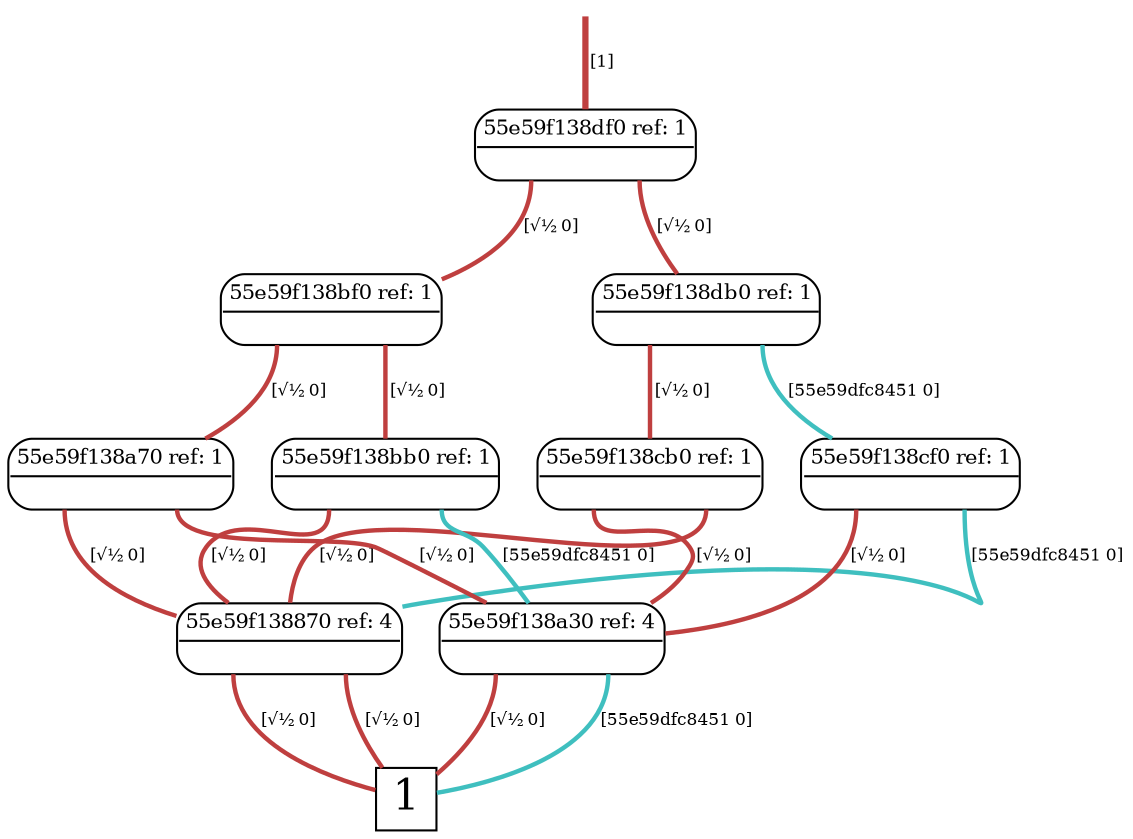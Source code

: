 digraph "DD" {graph[];node[shape=plain];edge[arrowhead=none]
root [label="",shape=point,style=invis]
t [label=<<font point-size="20">1</font>>,shape=box,tooltip="1",width=0.3,height=0.3]
root->640760[penwidth="3",tooltip="1" color="0.000 0.667 0.750",label=<<font point-size="8">&nbsp;[1]</font>>]
640760[label=<<font point-size="10"><table border="1" cellspacing="0" cellpadding="2" style="rounded"><tr><td colspan="2" border="1" sides="B">55e59f138df0 ref: 1</td></tr><tr><td port="0" href="javascript:;" border="0" tooltip="0.7071"><font color="white">&nbsp;0 </font></td><td port="1" href="javascript:;" border="0" tooltip="0.7071"><font color="white">&nbsp;0 </font></td></tr></table></font>>,tooltip="55e59f138df0"]
640760:1:s->640728[penwidth="2.12132",tooltip="0.7071" color="0.000 0.667 0.750",label=<<font point-size="8">&nbsp;[√½ 0]</font>>]
640760:0:s->640504[penwidth="2.12132",tooltip="0.7071" color="0.000 0.667 0.750",label=<<font point-size="8">&nbsp;[√½ 0]</font>>]
640728[label=<<font point-size="10"><table border="1" cellspacing="0" cellpadding="2" style="rounded"><tr><td colspan="2" border="1" sides="B">55e59f138db0 ref: 1</td></tr><tr><td port="0" href="javascript:;" border="0" tooltip="0.7071"><font color="white">&nbsp;0 </font></td><td port="1" href="javascript:;" border="0" tooltip="-0.7071"><font color="white">&nbsp;0 </font></td></tr></table></font>>,tooltip="55e59f138db0"]
640728:1:s->640632[penwidth="2.12132",tooltip="-0.7071" color="0.500 0.667 0.750",label=<<font point-size="8">&nbsp;[55e59dfc8451 0]</font>>]
640728:0:s->640600[penwidth="2.12132",tooltip="0.7071" color="0.000 0.667 0.750",label=<<font point-size="8">&nbsp;[√½ 0]</font>>]
640504[label=<<font point-size="10"><table border="1" cellspacing="0" cellpadding="2" style="rounded"><tr><td colspan="2" border="1" sides="B">55e59f138bf0 ref: 1</td></tr><tr><td port="0" href="javascript:;" border="0" tooltip="0.7071"><font color="white">&nbsp;0 </font></td><td port="1" href="javascript:;" border="0" tooltip="0.7071"><font color="white">&nbsp;0 </font></td></tr></table></font>>,tooltip="55e59f138bf0"]
640504:1:s->640472[penwidth="2.12132",tooltip="0.7071" color="0.000 0.667 0.750",label=<<font point-size="8">&nbsp;[√½ 0]</font>>]
640504:0:s->640312[penwidth="2.12132",tooltip="0.7071" color="0.000 0.667 0.750",label=<<font point-size="8">&nbsp;[√½ 0]</font>>]
640632[label=<<font point-size="10"><table border="1" cellspacing="0" cellpadding="2" style="rounded"><tr><td colspan="2" border="1" sides="B">55e59f138cf0 ref: 1</td></tr><tr><td port="0" href="javascript:;" border="0" tooltip="0.7071"><font color="white">&nbsp;0 </font></td><td port="1" href="javascript:;" border="0" tooltip="-0.7071"><font color="white">&nbsp;0 </font></td></tr></table></font>>,tooltip="55e59f138cf0"]
640632:1:s->640056[penwidth="2.12132",tooltip="-0.7071" color="0.500 0.667 0.750",label=<<font point-size="8">&nbsp;[55e59dfc8451 0]</font>>]
640632:0:s->640280[penwidth="2.12132",tooltip="0.7071" color="0.000 0.667 0.750",label=<<font point-size="8">&nbsp;[√½ 0]</font>>]
640472[label=<<font point-size="10"><table border="1" cellspacing="0" cellpadding="2" style="rounded"><tr><td colspan="2" border="1" sides="B">55e59f138bb0 ref: 1</td></tr><tr><td port="0" href="javascript:;" border="0" tooltip="0.7071"><font color="white">&nbsp;0 </font></td><td port="1" href="javascript:;" border="0" tooltip="-0.7071"><font color="white">&nbsp;0 </font></td></tr></table></font>>,tooltip="55e59f138bb0"]
640472:1:s->640280[penwidth="2.12132",tooltip="-0.7071" color="0.500 0.667 0.750",label=<<font point-size="8">&nbsp;[55e59dfc8451 0]</font>>]
640472:0:s->640056[penwidth="2.12132",tooltip="0.7071" color="0.000 0.667 0.750",label=<<font point-size="8">&nbsp;[√½ 0]</font>>]
640312[label=<<font point-size="10"><table border="1" cellspacing="0" cellpadding="2" style="rounded"><tr><td colspan="2" border="1" sides="B">55e59f138a70 ref: 1</td></tr><tr><td port="0" href="javascript:;" border="0" tooltip="0.7071"><font color="white">&nbsp;0 </font></td><td port="1" href="javascript:;" border="0" tooltip="0.7071"><font color="white">&nbsp;0 </font></td></tr></table></font>>,tooltip="55e59f138a70"]
640312:1:s->640280[penwidth="2.12132",tooltip="0.7071" color="0.000 0.667 0.750",label=<<font point-size="8">&nbsp;[√½ 0]</font>>]
640312:0:s->640056[penwidth="2.12132",tooltip="0.7071" color="0.000 0.667 0.750",label=<<font point-size="8">&nbsp;[√½ 0]</font>>]
640600[label=<<font point-size="10"><table border="1" cellspacing="0" cellpadding="2" style="rounded"><tr><td colspan="2" border="1" sides="B">55e59f138cb0 ref: 1</td></tr><tr><td port="0" href="javascript:;" border="0" tooltip="0.7071"><font color="white">&nbsp;0 </font></td><td port="1" href="javascript:;" border="0" tooltip="0.7071"><font color="white">&nbsp;0 </font></td></tr></table></font>>,tooltip="55e59f138cb0"]
640600:1:s->640056[penwidth="2.12132",tooltip="0.7071" color="0.000 0.667 0.750",label=<<font point-size="8">&nbsp;[√½ 0]</font>>]
640600:0:s->640280[penwidth="2.12132",tooltip="0.7071" color="0.000 0.667 0.750",label=<<font point-size="8">&nbsp;[√½ 0]</font>>]
640280[label=<<font point-size="10"><table border="1" cellspacing="0" cellpadding="2" style="rounded"><tr><td colspan="2" border="1" sides="B">55e59f138a30 ref: 4</td></tr><tr><td port="0" href="javascript:;" border="0" tooltip="0.7071"><font color="white">&nbsp;0 </font></td><td port="1" href="javascript:;" border="0" tooltip="-0.7071"><font color="white">&nbsp;0 </font></td></tr></table></font>>,tooltip="55e59f138a30"]
640280:1:s->t[penwidth="2.12132",tooltip="-0.7071" color="0.500 0.667 0.750",label=<<font point-size="8">&nbsp;[55e59dfc8451 0]</font>>]
640280:0:s->t[penwidth="2.12132",tooltip="0.7071" color="0.000 0.667 0.750",label=<<font point-size="8">&nbsp;[√½ 0]</font>>]
640056[label=<<font point-size="10"><table border="1" cellspacing="0" cellpadding="2" style="rounded"><tr><td colspan="2" border="1" sides="B">55e59f138870 ref: 4</td></tr><tr><td port="0" href="javascript:;" border="0" tooltip="0.7071"><font color="white">&nbsp;0 </font></td><td port="1" href="javascript:;" border="0" tooltip="0.7071"><font color="white">&nbsp;0 </font></td></tr></table></font>>,tooltip="55e59f138870"]
640056:1:s->t[penwidth="2.12132",tooltip="0.7071" color="0.000 0.667 0.750",label=<<font point-size="8">&nbsp;[√½ 0]</font>>]
640056:0:s->t[penwidth="2.12132",tooltip="0.7071" color="0.000 0.667 0.750",label=<<font point-size="8">&nbsp;[√½ 0]</font>>]
}
